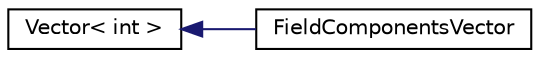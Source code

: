 digraph "Graphical Class Hierarchy"
{
 // LATEX_PDF_SIZE
  edge [fontname="Helvetica",fontsize="10",labelfontname="Helvetica",labelfontsize="10"];
  node [fontname="Helvetica",fontsize="10",shape=record];
  rankdir="LR";
  Node0 [label="Vector\< int \>",height=0.2,width=0.4,color="black", fillcolor="white", style="filled",URL="$classVector.html",tooltip=" "];
  Node0 -> Node1 [dir="back",color="midnightblue",fontsize="10",style="solid",fontname="Helvetica"];
  Node1 [label="FieldComponentsVector",height=0.2,width=0.4,color="black", fillcolor="white", style="filled",URL="$classFieldComponentsVector.html",tooltip=" "];
}
